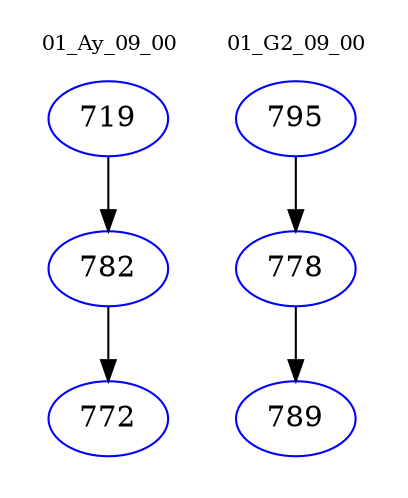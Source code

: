 digraph{
subgraph cluster_0 {
color = white
label = "01_Ay_09_00";
fontsize=10;
T0_719 [label="719", color="blue"]
T0_719 -> T0_782 [color="black"]
T0_782 [label="782", color="blue"]
T0_782 -> T0_772 [color="black"]
T0_772 [label="772", color="blue"]
}
subgraph cluster_1 {
color = white
label = "01_G2_09_00";
fontsize=10;
T1_795 [label="795", color="blue"]
T1_795 -> T1_778 [color="black"]
T1_778 [label="778", color="blue"]
T1_778 -> T1_789 [color="black"]
T1_789 [label="789", color="blue"]
}
}
